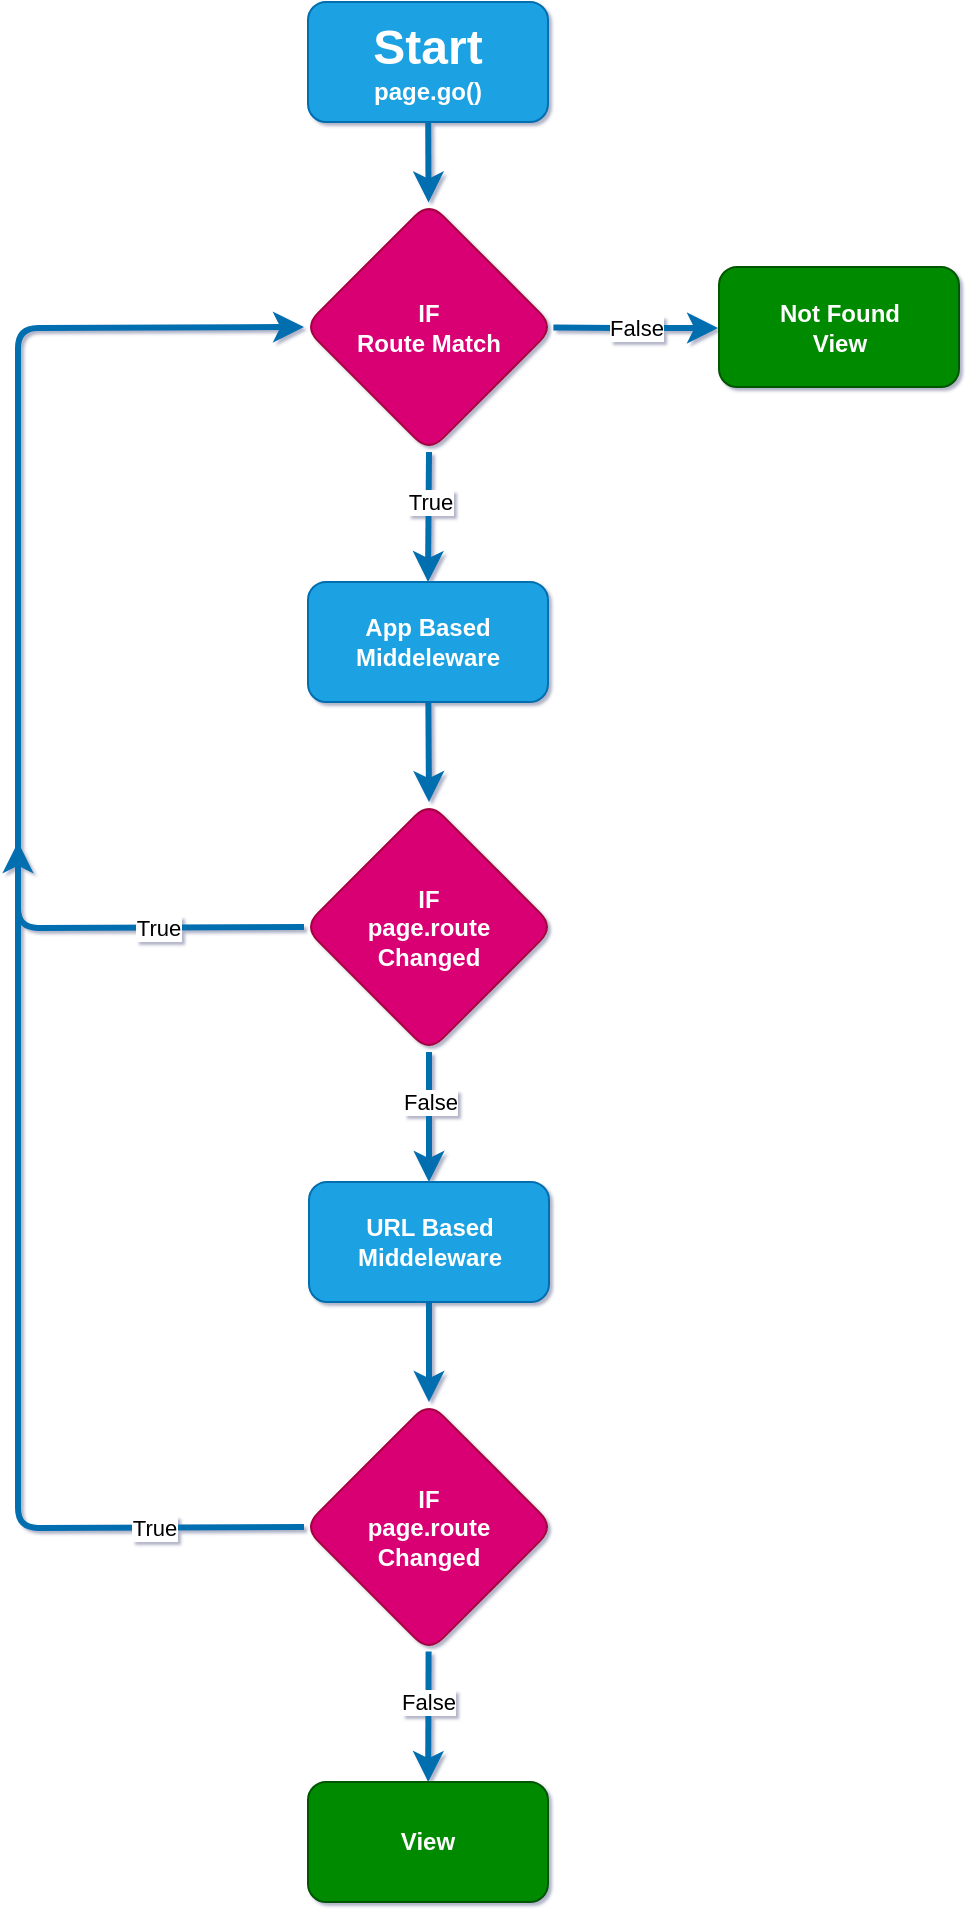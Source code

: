 <mxfile>
    <diagram id="PDY6eIIJEGM6M_8Ka-X5" name="Page-1">
        <mxGraphModel dx="877" dy="795" grid="1" gridSize="10" guides="1" tooltips="1" connect="1" arrows="1" fold="1" page="1" pageScale="1" pageWidth="850" pageHeight="1100" background="none" math="0" shadow="1">
            <root>
                <mxCell id="0"/>
                <mxCell id="1" parent="0"/>
                <mxCell id="4" value="" style="edgeStyle=none;html=1;rounded=1;fillColor=#1ba1e2;strokeColor=#006EAF;strokeWidth=3;" parent="1" source="2" target="3" edge="1">
                    <mxGeometry relative="1" as="geometry"/>
                </mxCell>
                <mxCell id="2" value="&lt;b&gt;&lt;font style=&quot;font-size: 24px;&quot;&gt;Start&lt;br&gt;&lt;/font&gt;page.go()&lt;/b&gt;" style="rounded=1;whiteSpace=wrap;html=1;fillColor=#1ba1e2;fontColor=#ffffff;strokeColor=#006EAF;" parent="1" vertex="1">
                    <mxGeometry x="365" y="20" width="120" height="60" as="geometry"/>
                </mxCell>
                <mxCell id="3" value="&lt;b&gt;IF&lt;br&gt;Route Match&lt;/b&gt;" style="rhombus;whiteSpace=wrap;html=1;rounded=1;fillColor=#d80073;fontColor=#ffffff;strokeColor=#A50040;" parent="1" vertex="1">
                    <mxGeometry x="363" y="120" width="125" height="125" as="geometry"/>
                </mxCell>
                <mxCell id="12" value="" style="edgeStyle=none;html=1;fontSize=12;entryX=0.5;entryY=0;entryDx=0;entryDy=0;rounded=1;fillColor=#1ba1e2;strokeColor=#006EAF;strokeWidth=3;" parent="1" source="6" target="14" edge="1">
                    <mxGeometry relative="1" as="geometry">
                        <mxPoint x="425" y="440" as="targetPoint"/>
                    </mxGeometry>
                </mxCell>
                <mxCell id="6" value="&lt;b&gt;App Based Middeleware&lt;/b&gt;" style="whiteSpace=wrap;html=1;rounded=1;fillColor=#1ba1e2;fontColor=#ffffff;strokeColor=#006EAF;" parent="1" vertex="1">
                    <mxGeometry x="365" y="310" width="120" height="60" as="geometry"/>
                </mxCell>
                <mxCell id="14" value="&lt;b&gt;IF&lt;br&gt;page.route&lt;br&gt;Changed&lt;/b&gt;" style="rhombus;whiteSpace=wrap;html=1;rounded=1;fillColor=#d80073;fontColor=#ffffff;strokeColor=#A50040;" parent="1" vertex="1">
                    <mxGeometry x="363" y="420" width="125" height="125" as="geometry"/>
                </mxCell>
                <mxCell id="16" value="&lt;b&gt;Not Found&lt;br&gt;View&lt;/b&gt;" style="rounded=1;whiteSpace=wrap;html=1;fillColor=#008a00;fontColor=#ffffff;strokeColor=#005700;" parent="1" vertex="1">
                    <mxGeometry x="570.5" y="152.5" width="120" height="60" as="geometry"/>
                </mxCell>
                <mxCell id="21" value="" style="endArrow=classic;html=1;rounded=1;fillColor=#1ba1e2;strokeColor=#006EAF;strokeWidth=3;" parent="1" source="3" edge="1">
                    <mxGeometry relative="1" as="geometry">
                        <mxPoint x="488" y="182.5" as="sourcePoint"/>
                        <mxPoint x="570" y="183" as="targetPoint"/>
                        <Array as="points">
                            <mxPoint x="530" y="183"/>
                        </Array>
                    </mxGeometry>
                </mxCell>
                <mxCell id="22" value="False" style="edgeLabel;resizable=0;html=1;align=center;verticalAlign=middle;rounded=1;strokeColor=#FF0000;fillColor=#FF0000;" parent="21" connectable="0" vertex="1">
                    <mxGeometry relative="1" as="geometry"/>
                </mxCell>
                <mxCell id="23" value="" style="endArrow=classic;html=1;exitX=0.5;exitY=1;exitDx=0;exitDy=0;entryX=0.5;entryY=0;entryDx=0;entryDy=0;rounded=1;fillColor=#1ba1e2;strokeColor=#006EAF;strokeWidth=3;" parent="1" source="3" target="6" edge="1">
                    <mxGeometry relative="1" as="geometry">
                        <mxPoint x="497.702" y="192.798" as="sourcePoint"/>
                        <mxPoint x="580" y="193" as="targetPoint"/>
                        <Array as="points"/>
                    </mxGeometry>
                </mxCell>
                <mxCell id="24" value="True" style="edgeLabel;resizable=0;html=1;align=center;verticalAlign=middle;rounded=1;" parent="23" connectable="0" vertex="1">
                    <mxGeometry relative="1" as="geometry">
                        <mxPoint y="-8" as="offset"/>
                    </mxGeometry>
                </mxCell>
                <mxCell id="39" value="" style="edgeStyle=none;rounded=1;html=1;entryX=0.5;entryY=0;entryDx=0;entryDy=0;fillColor=#1ba1e2;strokeColor=#006EAF;strokeWidth=3;" parent="1" source="30" target="37" edge="1">
                    <mxGeometry relative="1" as="geometry">
                        <mxPoint x="425.5" y="830" as="targetPoint"/>
                    </mxGeometry>
                </mxCell>
                <mxCell id="30" value="&lt;b&gt;URL Based Middeleware&lt;/b&gt;" style="whiteSpace=wrap;html=1;rounded=1;fillColor=#1ba1e2;fontColor=#ffffff;strokeColor=#006EAF;" parent="1" vertex="1">
                    <mxGeometry x="365.5" y="610" width="120" height="60" as="geometry"/>
                </mxCell>
                <mxCell id="31" value="" style="endArrow=classic;html=1;exitX=0.5;exitY=1;exitDx=0;exitDy=0;rounded=1;entryX=0.5;entryY=0;entryDx=0;entryDy=0;fillColor=#1ba1e2;strokeColor=#006EAF;strokeWidth=3;" parent="1" source="14" target="30" edge="1">
                    <mxGeometry relative="1" as="geometry">
                        <mxPoint x="424.5" y="640.0" as="sourcePoint"/>
                        <mxPoint x="450" y="650" as="targetPoint"/>
                        <Array as="points"/>
                    </mxGeometry>
                </mxCell>
                <mxCell id="32" value="False" style="edgeLabel;resizable=0;html=1;align=center;verticalAlign=middle;rounded=1;" parent="31" connectable="0" vertex="1">
                    <mxGeometry relative="1" as="geometry">
                        <mxPoint y="-8" as="offset"/>
                    </mxGeometry>
                </mxCell>
                <mxCell id="34" value="" style="endArrow=classic;html=1;rounded=1;entryX=0;entryY=0.5;entryDx=0;entryDy=0;exitX=0;exitY=0.5;exitDx=0;exitDy=0;fillColor=#1ba1e2;strokeColor=#006EAF;strokeWidth=3;" parent="1" source="37" target="3" edge="1">
                    <mxGeometry width="50" height="50" relative="1" as="geometry">
                        <mxPoint x="220" y="880" as="sourcePoint"/>
                        <mxPoint x="240" y="330" as="targetPoint"/>
                        <Array as="points">
                            <mxPoint x="220" y="783"/>
                            <mxPoint x="220" y="183"/>
                        </Array>
                    </mxGeometry>
                </mxCell>
                <mxCell id="43" value="" style="edgeStyle=none;rounded=1;html=1;fillColor=#1ba1e2;strokeColor=#006EAF;strokeWidth=3;" parent="1" source="37" target="42" edge="1">
                    <mxGeometry relative="1" as="geometry"/>
                </mxCell>
                <mxCell id="37" value="&lt;b&gt;IF&lt;br&gt;page.route&lt;br&gt;Changed&lt;/b&gt;" style="rhombus;whiteSpace=wrap;html=1;rounded=1;fillColor=#d80073;fontColor=#ffffff;strokeColor=#A50040;" parent="1" vertex="1">
                    <mxGeometry x="363" y="720" width="125" height="125" as="geometry"/>
                </mxCell>
                <mxCell id="42" value="&lt;b&gt;View&lt;/b&gt;" style="whiteSpace=wrap;html=1;rounded=1;fillColor=#008a00;fontColor=#ffffff;strokeColor=#005700;" parent="1" vertex="1">
                    <mxGeometry x="365" y="910" width="120" height="60" as="geometry"/>
                </mxCell>
                <mxCell id="46" value="" style="endArrow=classic;html=1;exitX=0;exitY=0.5;exitDx=0;exitDy=0;rounded=1;fillColor=#1ba1e2;strokeColor=#006EAF;strokeWidth=3;" parent="1" source="14" edge="1">
                    <mxGeometry relative="1" as="geometry">
                        <mxPoint x="310" y="550" as="sourcePoint"/>
                        <mxPoint x="220" y="440" as="targetPoint"/>
                        <Array as="points">
                            <mxPoint x="220" y="483"/>
                        </Array>
                    </mxGeometry>
                </mxCell>
                <mxCell id="47" value="True" style="edgeLabel;resizable=0;html=1;align=center;verticalAlign=middle;rounded=1;" parent="46" connectable="0" vertex="1">
                    <mxGeometry relative="1" as="geometry">
                        <mxPoint x="20" as="offset"/>
                    </mxGeometry>
                </mxCell>
                <mxCell id="50" value="True" style="edgeLabel;resizable=0;html=1;align=center;verticalAlign=middle;rounded=1;" parent="1" connectable="0" vertex="1">
                    <mxGeometry x="300.001" y="496.995" as="geometry">
                        <mxPoint x="-12" y="286" as="offset"/>
                    </mxGeometry>
                </mxCell>
                <mxCell id="53" value="False" style="edgeLabel;resizable=0;html=1;align=center;verticalAlign=middle;rounded=1;" parent="1" connectable="0" vertex="1">
                    <mxGeometry x="437.001" y="583.995" as="geometry">
                        <mxPoint x="-12" y="286" as="offset"/>
                    </mxGeometry>
                </mxCell>
            </root>
        </mxGraphModel>
    </diagram>
</mxfile>